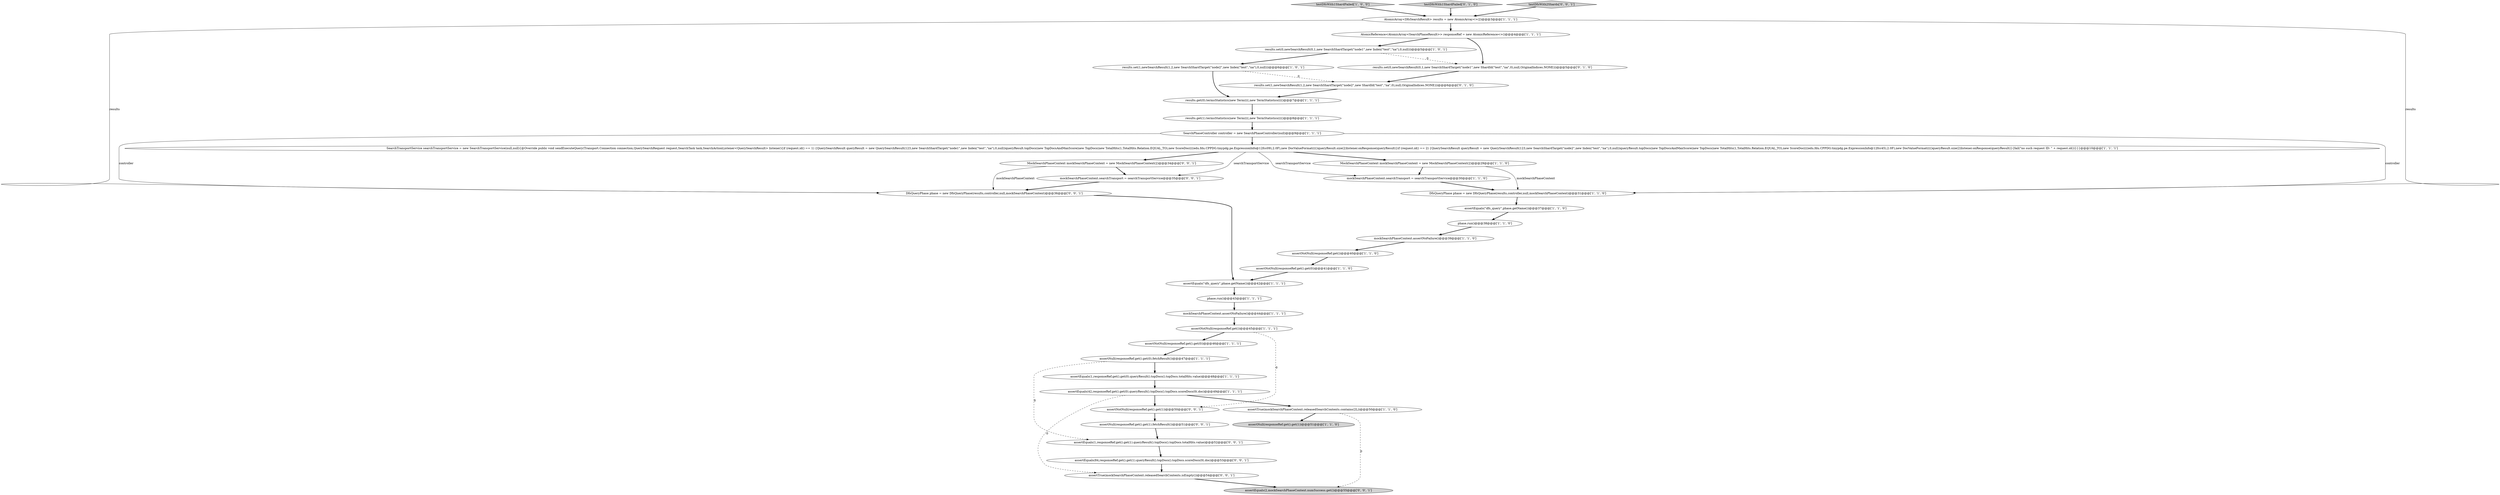 digraph {
2 [style = filled, label = "assertNotNull(responseRef.get().get(0))@@@46@@@['1', '1', '1']", fillcolor = white, shape = ellipse image = "AAA0AAABBB1BBB"];
24 [style = filled, label = "testDfsWith1ShardFailed['1', '0', '0']", fillcolor = lightgray, shape = diamond image = "AAA0AAABBB1BBB"];
8 [style = filled, label = "SearchTransportService searchTransportService = new SearchTransportService(null,null){@Override public void sendExecuteQuery(Transport.Connection connection,QuerySearchRequest request,SearchTask task,SearchActionListener<QuerySearchResult> listener){if (request.id() == 1) {QuerySearchResult queryResult = new QuerySearchResult(123,new SearchShardTarget(\"node1\",new Index(\"test\",\"na\"),0,null))queryResult.topDocs(new TopDocsAndMaxScore(new TopDocs(new TotalHits(1,TotalHits.Relation.EQUAL_TO),new ScoreDoc((((edu.fdu.CPPDG.tinypdg.pe.ExpressionInfo@12fcc09),2.0F),new DocValueFormat(((()queryResult.size(2)listener.onResponse(queryResult)}if (request.id() == 2) {QuerySearchResult queryResult = new QuerySearchResult(123,new SearchShardTarget(\"node2\",new Index(\"test\",\"na\"),0,null))queryResult.topDocs(new TopDocsAndMaxScore(new TopDocs(new TotalHits(1,TotalHits.Relation.EQUAL_TO),new ScoreDoc((((edu.fdu.CPPDG.tinypdg.pe.ExpressionInfo@12fcc45),2.0F),new DocValueFormat(((()queryResult.size(2)listener.onResponse(queryResult)}{fail(\"no such request ID: \" + request.id())}}}@@@10@@@['1', '1', '1']", fillcolor = white, shape = ellipse image = "AAA0AAABBB1BBB"];
14 [style = filled, label = "mockSearchPhaseContext.assertNoFailure()@@@44@@@['1', '1', '1']", fillcolor = white, shape = ellipse image = "AAA0AAABBB1BBB"];
1 [style = filled, label = "assertEquals(1,responseRef.get().get(0).queryResult().topDocs().topDocs.totalHits.value)@@@48@@@['1', '1', '1']", fillcolor = white, shape = ellipse image = "AAA0AAABBB1BBB"];
20 [style = filled, label = "assertEquals(42,responseRef.get().get(0).queryResult().topDocs().topDocs.scoreDocs(0(.doc)@@@49@@@['1', '1', '1']", fillcolor = white, shape = ellipse image = "AAA0AAABBB1BBB"];
35 [style = filled, label = "DfsQueryPhase phase = new DfsQueryPhase(results,controller,null,mockSearchPhaseContext)@@@36@@@['0', '0', '1']", fillcolor = white, shape = ellipse image = "AAA0AAABBB3BBB"];
38 [style = filled, label = "assertNotNull(responseRef.get().get(1))@@@50@@@['0', '0', '1']", fillcolor = white, shape = ellipse image = "AAA0AAABBB3BBB"];
33 [style = filled, label = "assertEquals(84,responseRef.get().get(1).queryResult().topDocs().topDocs.scoreDocs(0(.doc)@@@53@@@['0', '0', '1']", fillcolor = white, shape = ellipse image = "AAA0AAABBB3BBB"];
34 [style = filled, label = "assertEquals(2,mockSearchPhaseContext.numSuccess.get())@@@55@@@['0', '0', '1']", fillcolor = lightgray, shape = ellipse image = "AAA0AAABBB3BBB"];
27 [style = filled, label = "results.set(1,newSearchResult(1,2,new SearchShardTarget(\"node2\",new ShardId(\"test\",\"na\",0),null,OriginalIndices.NONE)))@@@6@@@['0', '1', '0']", fillcolor = white, shape = ellipse image = "AAA1AAABBB2BBB"];
39 [style = filled, label = "assertEquals(1,responseRef.get().get(1).queryResult().topDocs().topDocs.totalHits.value)@@@52@@@['0', '0', '1']", fillcolor = white, shape = ellipse image = "AAA0AAABBB3BBB"];
13 [style = filled, label = "phase.run()@@@43@@@['1', '1', '1']", fillcolor = white, shape = ellipse image = "AAA0AAABBB1BBB"];
31 [style = filled, label = "assertTrue(mockSearchPhaseContext.releasedSearchContexts.isEmpty())@@@54@@@['0', '0', '1']", fillcolor = white, shape = ellipse image = "AAA0AAABBB3BBB"];
25 [style = filled, label = "assertNotNull(responseRef.get())@@@45@@@['1', '1', '1']", fillcolor = white, shape = ellipse image = "AAA0AAABBB1BBB"];
16 [style = filled, label = "mockSearchPhaseContext.assertNoFailure()@@@39@@@['1', '1', '0']", fillcolor = white, shape = ellipse image = "AAA0AAABBB1BBB"];
0 [style = filled, label = "assertEquals(\"dfs_query\",phase.getName())@@@42@@@['1', '1', '1']", fillcolor = white, shape = ellipse image = "AAA0AAABBB1BBB"];
5 [style = filled, label = "results.set(1,newSearchResult(1,2,new SearchShardTarget(\"node2\",new Index(\"test\",\"na\"),0,null)))@@@6@@@['1', '0', '1']", fillcolor = white, shape = ellipse image = "AAA0AAABBB1BBB"];
32 [style = filled, label = "assertNull(responseRef.get().get(1).fetchResult())@@@51@@@['0', '0', '1']", fillcolor = white, shape = ellipse image = "AAA0AAABBB3BBB"];
18 [style = filled, label = "assertNull(responseRef.get().get(1))@@@51@@@['1', '1', '0']", fillcolor = lightgray, shape = ellipse image = "AAA0AAABBB1BBB"];
7 [style = filled, label = "assertNotNull(responseRef.get().get(0))@@@41@@@['1', '1', '0']", fillcolor = white, shape = ellipse image = "AAA0AAABBB1BBB"];
4 [style = filled, label = "assertNull(responseRef.get().get(0).fetchResult())@@@47@@@['1', '1', '1']", fillcolor = white, shape = ellipse image = "AAA0AAABBB1BBB"];
37 [style = filled, label = "mockSearchPhaseContext.searchTransport = searchTransportService@@@35@@@['0', '0', '1']", fillcolor = white, shape = ellipse image = "AAA0AAABBB3BBB"];
26 [style = filled, label = "SearchPhaseController controller = new SearchPhaseController(null)@@@9@@@['1', '1', '1']", fillcolor = white, shape = ellipse image = "AAA0AAABBB1BBB"];
22 [style = filled, label = "assertEquals(\"dfs_query\",phase.getName())@@@37@@@['1', '1', '0']", fillcolor = white, shape = ellipse image = "AAA0AAABBB1BBB"];
12 [style = filled, label = "DfsQueryPhase phase = new DfsQueryPhase(results,controller,null,mockSearchPhaseContext)@@@31@@@['1', '1', '0']", fillcolor = white, shape = ellipse image = "AAA0AAABBB1BBB"];
21 [style = filled, label = "assertTrue(mockSearchPhaseContext.releasedSearchContexts.contains(2L))@@@50@@@['1', '1', '0']", fillcolor = white, shape = ellipse image = "AAA0AAABBB1BBB"];
10 [style = filled, label = "results.set(0,newSearchResult(0,1,new SearchShardTarget(\"node1\",new Index(\"test\",\"na\"),0,null)))@@@5@@@['1', '0', '1']", fillcolor = white, shape = ellipse image = "AAA0AAABBB1BBB"];
9 [style = filled, label = "AtomicReference<AtomicArray<SearchPhaseResult>> responseRef = new AtomicReference<>()@@@4@@@['1', '1', '1']", fillcolor = white, shape = ellipse image = "AAA0AAABBB1BBB"];
23 [style = filled, label = "results.get(1).termsStatistics(new Term((((,new TermStatistics(((()@@@8@@@['1', '1', '1']", fillcolor = white, shape = ellipse image = "AAA0AAABBB1BBB"];
11 [style = filled, label = "results.get(0).termsStatistics(new Term((((,new TermStatistics(((()@@@7@@@['1', '1', '1']", fillcolor = white, shape = ellipse image = "AAA0AAABBB1BBB"];
30 [style = filled, label = "MockSearchPhaseContext mockSearchPhaseContext = new MockSearchPhaseContext(2)@@@34@@@['0', '0', '1']", fillcolor = white, shape = ellipse image = "AAA0AAABBB3BBB"];
19 [style = filled, label = "phase.run()@@@38@@@['1', '1', '0']", fillcolor = white, shape = ellipse image = "AAA0AAABBB1BBB"];
15 [style = filled, label = "AtomicArray<DfsSearchResult> results = new AtomicArray<>(2)@@@3@@@['1', '1', '1']", fillcolor = white, shape = ellipse image = "AAA0AAABBB1BBB"];
6 [style = filled, label = "mockSearchPhaseContext.searchTransport = searchTransportService@@@30@@@['1', '1', '0']", fillcolor = white, shape = ellipse image = "AAA0AAABBB1BBB"];
3 [style = filled, label = "MockSearchPhaseContext mockSearchPhaseContext = new MockSearchPhaseContext(2)@@@29@@@['1', '1', '0']", fillcolor = white, shape = ellipse image = "AAA0AAABBB1BBB"];
29 [style = filled, label = "results.set(0,newSearchResult(0,1,new SearchShardTarget(\"node1\",new ShardId(\"test\",\"na\",0),null,OriginalIndices.NONE)))@@@5@@@['0', '1', '0']", fillcolor = white, shape = ellipse image = "AAA1AAABBB2BBB"];
17 [style = filled, label = "assertNotNull(responseRef.get())@@@40@@@['1', '1', '0']", fillcolor = white, shape = ellipse image = "AAA0AAABBB1BBB"];
28 [style = filled, label = "testDfsWith1ShardFailed['0', '1', '0']", fillcolor = lightgray, shape = diamond image = "AAA0AAABBB2BBB"];
36 [style = filled, label = "testDfsWith2Shards['0', '0', '1']", fillcolor = lightgray, shape = diamond image = "AAA0AAABBB3BBB"];
25->38 [style = dashed, label="0"];
22->19 [style = bold, label=""];
38->32 [style = bold, label=""];
39->33 [style = bold, label=""];
29->27 [style = bold, label=""];
26->8 [style = bold, label=""];
3->12 [style = solid, label="mockSearchPhaseContext"];
2->4 [style = bold, label=""];
15->9 [style = bold, label=""];
33->31 [style = bold, label=""];
8->6 [style = solid, label="searchTransportService"];
30->37 [style = bold, label=""];
36->15 [style = bold, label=""];
25->2 [style = bold, label=""];
4->39 [style = dashed, label="0"];
37->35 [style = bold, label=""];
32->39 [style = bold, label=""];
10->29 [style = dashed, label="0"];
24->15 [style = bold, label=""];
26->35 [style = solid, label="controller"];
5->27 [style = dashed, label="0"];
27->11 [style = bold, label=""];
0->13 [style = bold, label=""];
28->15 [style = bold, label=""];
8->3 [style = bold, label=""];
23->26 [style = bold, label=""];
12->22 [style = bold, label=""];
3->6 [style = bold, label=""];
4->1 [style = bold, label=""];
19->16 [style = bold, label=""];
30->35 [style = solid, label="mockSearchPhaseContext"];
20->21 [style = bold, label=""];
35->0 [style = bold, label=""];
5->11 [style = bold, label=""];
21->18 [style = bold, label=""];
15->35 [style = solid, label="results"];
20->31 [style = dashed, label="0"];
7->0 [style = bold, label=""];
15->12 [style = solid, label="results"];
11->23 [style = bold, label=""];
6->12 [style = bold, label=""];
20->38 [style = bold, label=""];
14->25 [style = bold, label=""];
21->34 [style = dashed, label="0"];
9->29 [style = bold, label=""];
16->17 [style = bold, label=""];
17->7 [style = bold, label=""];
1->20 [style = bold, label=""];
13->14 [style = bold, label=""];
8->30 [style = bold, label=""];
26->12 [style = solid, label="controller"];
8->37 [style = solid, label="searchTransportService"];
31->34 [style = bold, label=""];
10->5 [style = bold, label=""];
9->10 [style = bold, label=""];
}

